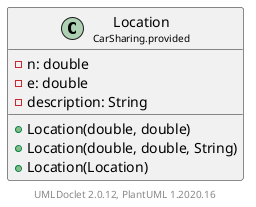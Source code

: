 @startuml
    set namespaceSeparator none
    hide empty fields
    hide empty methods

    class "<size:14>Location\n<size:10>CarSharing.provided" as CarSharing.provided.Location [[Location.html]] {
        -n: double
        -e: double
        -description: String
        +Location(double, double)
        +Location(double, double, String)
        +Location(Location)
    }

    center footer UMLDoclet 2.0.12, PlantUML 1.2020.16
@enduml
